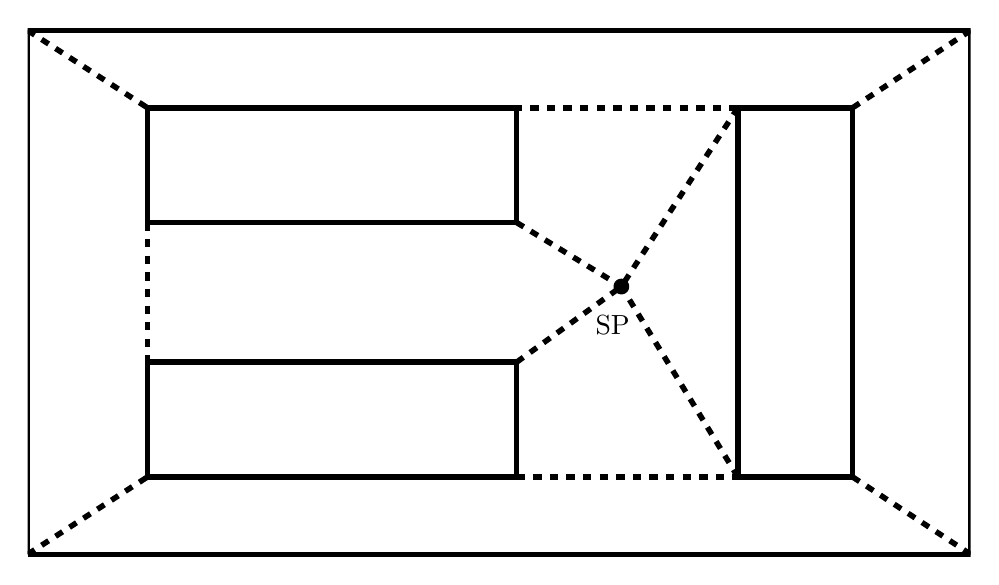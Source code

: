 % This file was created by matlab2tikz v0.4.0.
% Copyright (c) 2008--2013, Nico Schlömer <nico.schloemer@gmail.com>
% All rights reserved.
% 
% The latest updates can be retrieved from
%   http://www.mathworks.com/matlabcentral/fileexchange/22022-matlab2tikz
% where you can also make suggestions and rate matlab2tikz.
% 
% % -*- root: TestingFigures.tex -*-
% 
\begin{tikzpicture}

\begin{axis}[%
width=4.715in,
height=3.642in,
scale only axis,
xmin=0.529,
xmax=162.529,
ymin=-17.044,
ymax=108.102,
hide axis,
axis x line*=bottom,
axis y line*=left,
y post scale=1,
unit vector ratio=1 1 1
]
\addplot [
color=black,
dashed,
line width=2.0pt,
forget plot
]
table[row sep=crcr]{
122.529 77.226\\
102.529 46.529\\
};
\addplot [
color=black,
dashed,
line width=2.0pt,
forget plot
]
table[row sep=crcr]{
84.529 57.53\\
102.529 46.529\\
};
\addplot [
color=black,
dashed,
line width=2.0pt,
forget plot
]
table[row sep=crcr]{
84.529 33.528\\
102.529 46.529\\
};
\addplot [
color=black,
dashed,
line width=2.0pt,
forget plot
]
table[row sep=crcr]{
122.529 13.833\\
102.529 46.529\\
};
\addplot [
color=black,
dashed,
line width=2.0pt,
forget plot
]
table[row sep=crcr]{
122.529 77.226\\
84.529 77.226\\
};
\addplot [
color=black,
dashed,
line width=2.0pt,
forget plot
]
table[row sep=crcr]{
162.529 90.529\\
142.225 77.226\\
};
\addplot [
color=black,
dashed,
line width=2.0pt,
forget plot
]
table[row sep=crcr]{
0.529 90.529\\
21.136 77.226\\
};
\addplot [
color=black,
dashed,
line width=2.0pt,
forget plot
]
table[row sep=crcr]{
162.529 0.529\\
142.225 13.833\\
};
\addplot [
color=black,
dashed,
line width=2.0pt,
forget plot
]
table[row sep=crcr]{
84.529 13.833\\
122.529 13.833\\
};
\addplot [
color=black,
dashed,
line width=2.0pt,
forget plot
]
table[row sep=crcr]{
21.136 57.53\\
21.136 33.528\\
};
\addplot [
color=black,
dashed,
line width=2.0pt,
forget plot
]
table[row sep=crcr]{
0.529 0.529\\
21.136 13.833\\
};
\addplot [
color=black,
solid,
line width=2.0pt,
forget plot
]
table[row sep=crcr]{
0.529 0.529\\
162.529 0.529\\
162.529 90.529\\
0.529 90.529\\
0.529 0.529\\
0.529 0.529\\
};
\addplot [
color=black,
solid,
line width=2.0pt,
forget plot
]
table[row sep=crcr]{
122.529 77.226\\
122.529 13.833\\
142.225 13.833\\
142.225 77.226\\
122.529 77.226\\
122.529 77.226\\
};
\addplot [
color=black,
solid,
line width=2.0pt,
forget plot
]
table[row sep=crcr]{
84.529 77.226\\
21.136 77.226\\
21.136 57.53\\
84.529 57.53\\
84.529 77.226\\
84.529 77.226\\
};
\addplot [
color=black,
solid,
line width=2.0pt,
forget plot
]
table[row sep=crcr]{
84.529 33.528\\
21.136 33.528\\
21.136 13.833\\
84.529 13.833\\
84.529 33.528\\
84.529 33.528\\
};
\addplot [
color=black,
solid,
forget plot
]
table[row sep=crcr]{
103.779 46.529\\
103.774 46.638\\
103.76 46.746\\
103.737 46.853\\
103.704 46.957\\
103.662 47.057\\
103.612 47.154\\
103.553 47.246\\
103.487 47.333\\
103.413 47.413\\
103.333 47.487\\
103.246 47.553\\
103.154 47.612\\
103.057 47.662\\
102.957 47.704\\
102.853 47.737\\
102.746 47.76\\
102.638 47.774\\
102.529 47.779\\
102.42 47.774\\
102.312 47.76\\
102.206 47.737\\
102.102 47.704\\
102.001 47.662\\
101.904 47.612\\
101.812 47.553\\
101.726 47.487\\
101.645 47.413\\
101.572 47.333\\
101.505 47.246\\
101.447 47.154\\
101.396 47.057\\
101.355 46.957\\
101.322 46.853\\
101.298 46.746\\
101.284 46.638\\
101.279 46.529\\
101.284 46.42\\
101.298 46.312\\
101.322 46.206\\
101.355 46.102\\
101.396 46.001\\
101.447 45.904\\
101.505 45.812\\
101.572 45.726\\
101.645 45.645\\
101.726 45.572\\
101.812 45.505\\
101.904 45.447\\
102.001 45.396\\
102.102 45.355\\
102.206 45.322\\
102.312 45.298\\
102.42 45.284\\
102.529 45.279\\
102.638 45.284\\
102.746 45.298\\
102.853 45.322\\
102.957 45.355\\
103.057 45.396\\
103.154 45.447\\
103.246 45.505\\
103.333 45.572\\
103.413 45.645\\
103.487 45.726\\
103.553 45.812\\
103.612 45.904\\
103.662 46.001\\
103.704 46.102\\
103.737 46.206\\
103.76 46.312\\
103.774 46.42\\
103.779 46.529\\
};

\addplot [fill=black,draw=none,forget plot] table[row sep=crcr]{
103.779 46.529\\
103.778 46.591\\
103.773 46.652\\
103.766 46.713\\
103.755 46.773\\
103.742 46.833\\
103.725 46.892\\
103.706 46.95\\
103.684 47.008\\
103.659 47.064\\
103.632 47.118\\
103.601 47.172\\
103.569 47.224\\
103.533 47.274\\
103.495 47.322\\
103.455 47.369\\
103.413 47.413\\
103.369 47.455\\
103.322 47.495\\
103.274 47.533\\
103.224 47.569\\
103.172 47.601\\
103.118 47.632\\
103.064 47.659\\
103.008 47.684\\
102.95 47.706\\
102.892 47.725\\
102.833 47.742\\
102.773 47.755\\
102.713 47.766\\
102.652 47.773\\
102.591 47.778\\
102.529 47.779\\
102.468 47.778\\
102.407 47.773\\
102.346 47.766\\
102.285 47.755\\
102.225 47.742\\
102.166 47.725\\
102.108 47.706\\
102.051 47.684\\
101.995 47.659\\
101.94 47.632\\
101.887 47.601\\
101.835 47.569\\
101.785 47.533\\
101.736 47.495\\
101.69 47.455\\
101.645 47.413\\
101.603 47.369\\
101.563 47.322\\
101.525 47.274\\
101.49 47.224\\
101.457 47.172\\
101.427 47.118\\
101.399 47.064\\
101.374 47.008\\
101.352 46.95\\
101.333 46.892\\
101.317 46.833\\
101.303 46.773\\
101.293 46.713\\
101.285 46.652\\
101.281 46.591\\
101.279 46.529\\
101.281 46.468\\
101.285 46.407\\
101.293 46.346\\
101.303 46.285\\
101.317 46.225\\
101.333 46.166\\
101.352 46.108\\
101.374 46.051\\
101.399 45.995\\
101.427 45.94\\
101.457 45.887\\
101.49 45.835\\
101.525 45.785\\
101.563 45.736\\
101.603 45.69\\
101.645 45.645\\
101.69 45.603\\
101.736 45.563\\
101.785 45.525\\
101.835 45.49\\
101.887 45.457\\
101.94 45.427\\
101.995 45.399\\
102.051 45.374\\
102.108 45.352\\
102.166 45.333\\
102.225 45.317\\
102.285 45.303\\
102.346 45.293\\
102.407 45.285\\
102.468 45.281\\
102.529 45.279\\
102.591 45.281\\
102.652 45.285\\
102.713 45.293\\
102.773 45.303\\
102.833 45.317\\
102.892 45.333\\
102.95 45.352\\
103.008 45.374\\
103.064 45.399\\
103.118 45.427\\
103.172 45.457\\
103.224 45.49\\
103.274 45.525\\
103.322 45.563\\
103.369 45.603\\
103.413 45.645\\
103.455 45.69\\
103.495 45.736\\
103.533 45.785\\
103.569 45.835\\
103.601 45.887\\
103.632 45.94\\
103.659 45.995\\
103.684 46.051\\
103.706 46.108\\
103.725 46.166\\
103.742 46.225\\
103.755 46.285\\
103.766 46.346\\
103.773 46.407\\
103.778 46.468\\
103.779 46.529\\
103.779 46.529\\
};
\node[right, inner sep=0mm, text=black]
at (axis cs:98,40,0) {SP};
\end{axis}
\end{tikzpicture}%
